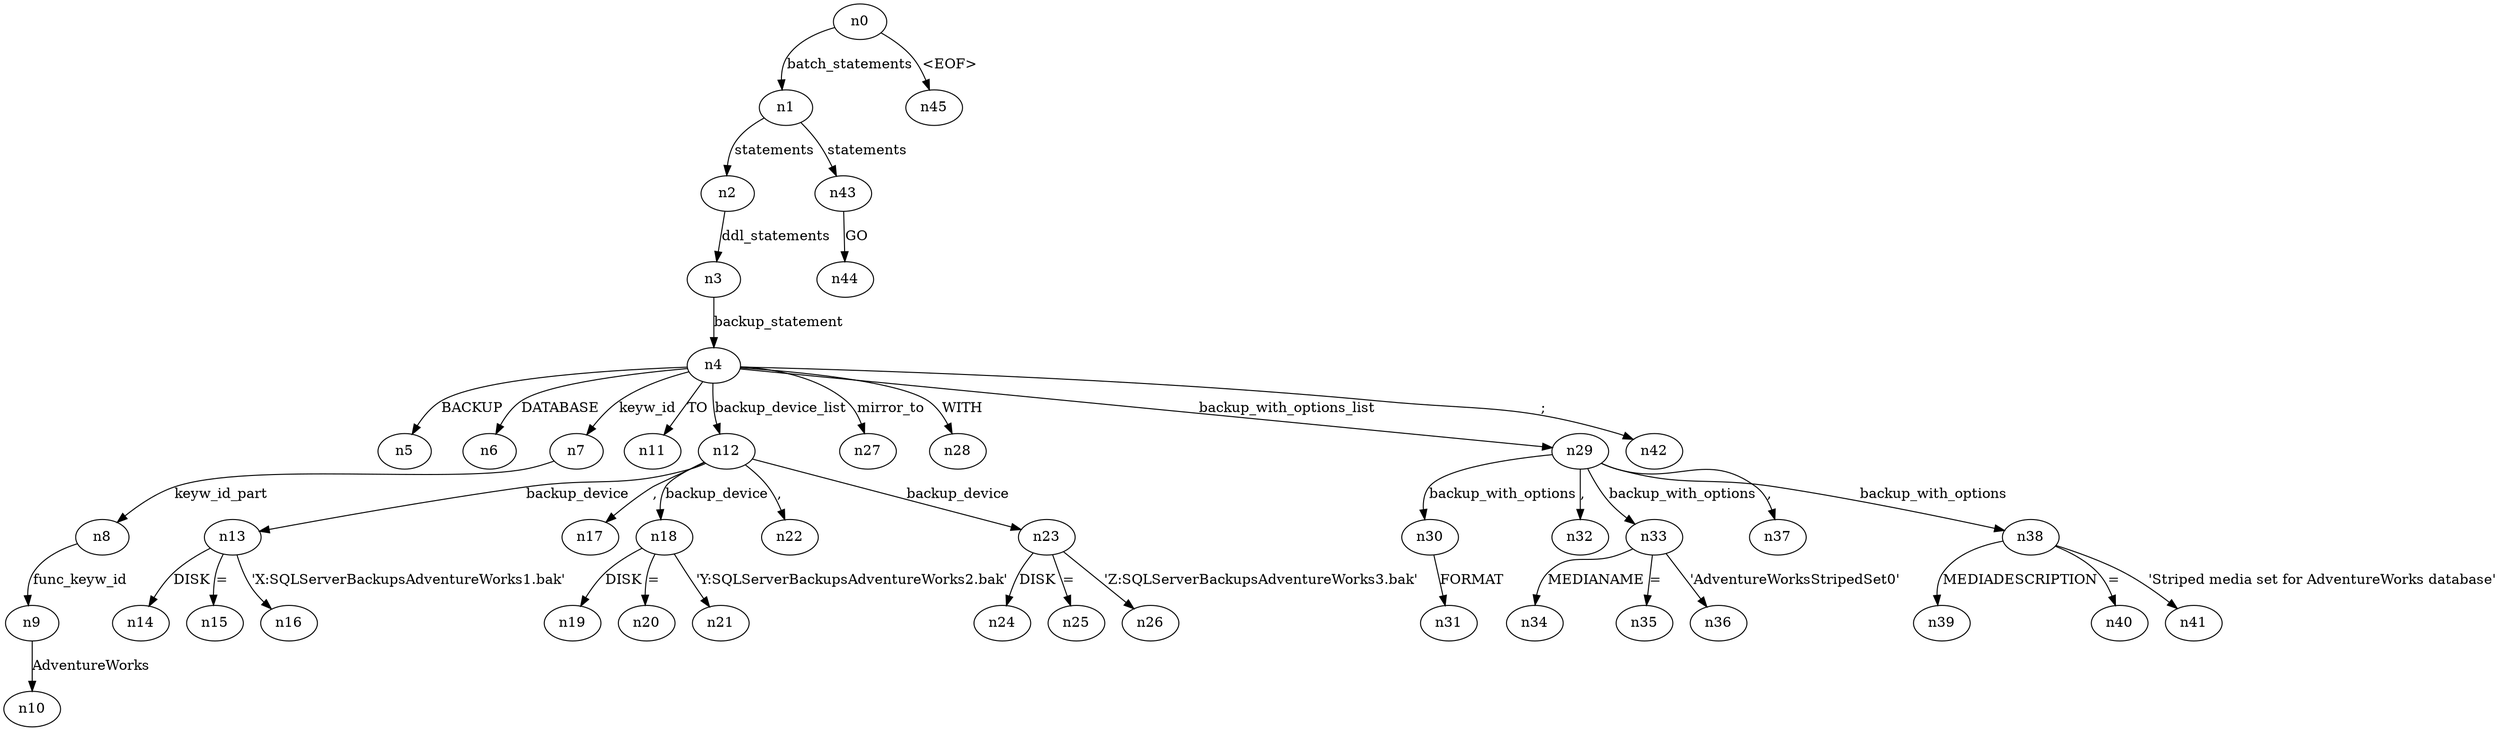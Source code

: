 digraph ParseTree {
  n0 -> n1 [label="batch_statements"];
  n1 -> n2 [label="statements"];
  n2 -> n3 [label="ddl_statements"];
  n3 -> n4 [label="backup_statement"];
  n4 -> n5 [label="BACKUP"];
  n4 -> n6 [label="DATABASE"];
  n4 -> n7 [label="keyw_id"];
  n7 -> n8 [label="keyw_id_part"];
  n8 -> n9 [label="func_keyw_id"];
  n9 -> n10 [label="AdventureWorks"];
  n4 -> n11 [label="TO"];
  n4 -> n12 [label="backup_device_list"];
  n12 -> n13 [label="backup_device"];
  n13 -> n14 [label="DISK"];
  n13 -> n15 [label="="];
  n13 -> n16 [label="'X:\SQLServerBackups\AdventureWorks1.bak'"];
  n12 -> n17 [label=","];
  n12 -> n18 [label="backup_device"];
  n18 -> n19 [label="DISK"];
  n18 -> n20 [label="="];
  n18 -> n21 [label="'Y:\SQLServerBackups\AdventureWorks2.bak'"];
  n12 -> n22 [label=","];
  n12 -> n23 [label="backup_device"];
  n23 -> n24 [label="DISK"];
  n23 -> n25 [label="="];
  n23 -> n26 [label="'Z:\SQLServerBackups\AdventureWorks3.bak'"];
  n4 -> n27 [label="mirror_to"];
  n4 -> n28 [label="WITH"];
  n4 -> n29 [label="backup_with_options_list"];
  n29 -> n30 [label="backup_with_options"];
  n30 -> n31 [label="FORMAT"];
  n29 -> n32 [label=","];
  n29 -> n33 [label="backup_with_options"];
  n33 -> n34 [label="MEDIANAME"];
  n33 -> n35 [label="="];
  n33 -> n36 [label="'AdventureWorksStripedSet0'"];
  n29 -> n37 [label=","];
  n29 -> n38 [label="backup_with_options"];
  n38 -> n39 [label="MEDIADESCRIPTION"];
  n38 -> n40 [label="="];
  n38 -> n41 [label="'Striped media set for AdventureWorks database'"];
  n4 -> n42 [label=";"];
  n1 -> n43 [label="statements"];
  n43 -> n44 [label="GO"];
  n0 -> n45 [label="<EOF>"];
}